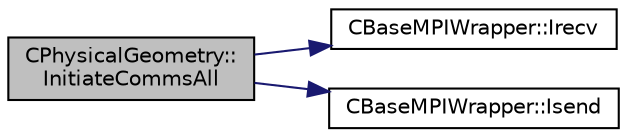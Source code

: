 digraph "CPhysicalGeometry::InitiateCommsAll"
{
  edge [fontname="Helvetica",fontsize="10",labelfontname="Helvetica",labelfontsize="10"];
  node [fontname="Helvetica",fontsize="10",shape=record];
  rankdir="LR";
  Node664 [label="CPhysicalGeometry::\lInitiateCommsAll",height=0.2,width=0.4,color="black", fillcolor="grey75", style="filled", fontcolor="black"];
  Node664 -> Node665 [color="midnightblue",fontsize="10",style="solid",fontname="Helvetica"];
  Node665 [label="CBaseMPIWrapper::Irecv",height=0.2,width=0.4,color="black", fillcolor="white", style="filled",URL="$class_c_base_m_p_i_wrapper.html#ae41565b441aee76e1b48eb03e5ac86dd"];
  Node664 -> Node666 [color="midnightblue",fontsize="10",style="solid",fontname="Helvetica"];
  Node666 [label="CBaseMPIWrapper::Isend",height=0.2,width=0.4,color="black", fillcolor="white", style="filled",URL="$class_c_base_m_p_i_wrapper.html#a43a415ec11a029ade218eaf8c807a817"];
}
